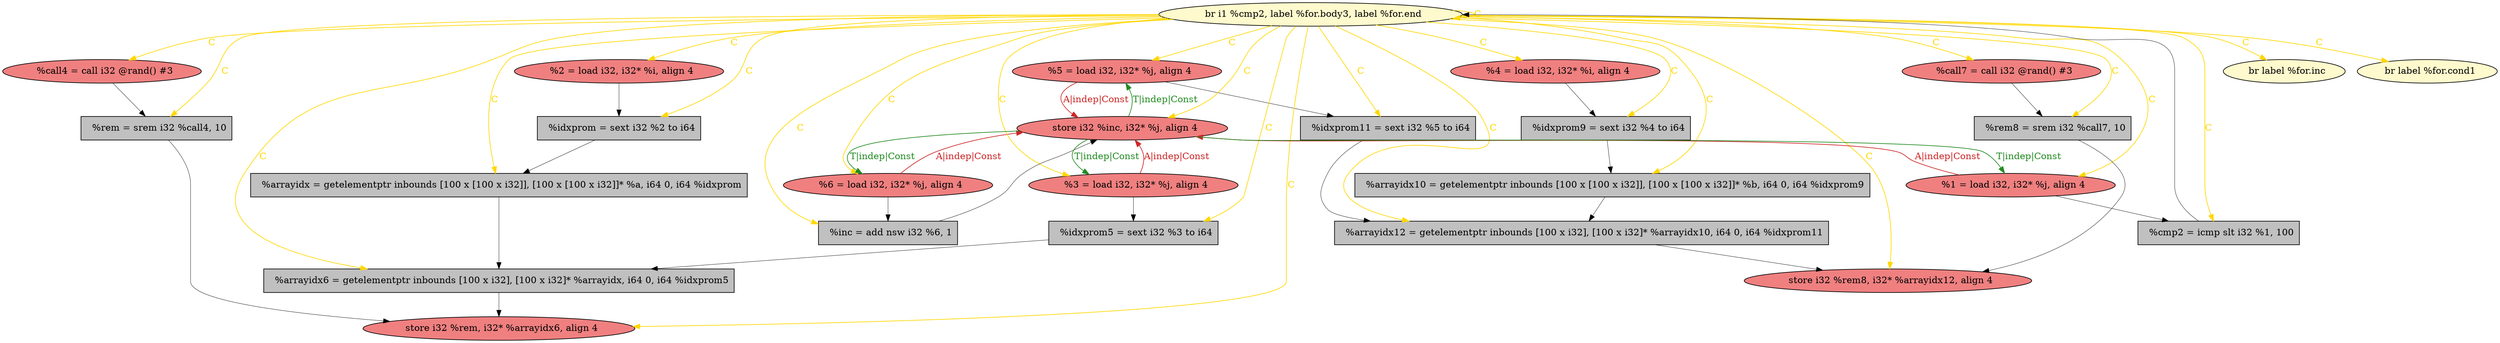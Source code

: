 
digraph G {


node2086 [fillcolor=lightcoral,label="  %call4 = call i32 @rand() #3",shape=ellipse,style=filled ]
node2085 [fillcolor=grey,label="  %arrayidx = getelementptr inbounds [100 x [100 x i32]], [100 x [100 x i32]]* %a, i64 0, i64 %idxprom",shape=rectangle,style=filled ]
node2084 [fillcolor=lightcoral,label="  %4 = load i32, i32* %i, align 4",shape=ellipse,style=filled ]
node2083 [fillcolor=grey,label="  %idxprom5 = sext i32 %3 to i64",shape=rectangle,style=filled ]
node2082 [fillcolor=lightcoral,label="  %2 = load i32, i32* %i, align 4",shape=ellipse,style=filled ]
node2081 [fillcolor=grey,label="  %arrayidx10 = getelementptr inbounds [100 x [100 x i32]], [100 x [100 x i32]]* %b, i64 0, i64 %idxprom9",shape=rectangle,style=filled ]
node2080 [fillcolor=lightcoral,label="  %5 = load i32, i32* %j, align 4",shape=ellipse,style=filled ]
node2079 [fillcolor=lightcoral,label="  %6 = load i32, i32* %j, align 4",shape=ellipse,style=filled ]
node2078 [fillcolor=grey,label="  %idxprom11 = sext i32 %5 to i64",shape=rectangle,style=filled ]
node2067 [fillcolor=grey,label="  %idxprom = sext i32 %2 to i64",shape=rectangle,style=filled ]
node2065 [fillcolor=lightcoral,label="  store i32 %rem, i32* %arrayidx6, align 4",shape=ellipse,style=filled ]
node2087 [fillcolor=grey,label="  %rem = srem i32 %call4, 10",shape=rectangle,style=filled ]
node2064 [fillcolor=lightcoral,label="  %call7 = call i32 @rand() #3",shape=ellipse,style=filled ]
node2066 [fillcolor=grey,label="  %arrayidx6 = getelementptr inbounds [100 x i32], [100 x i32]* %arrayidx, i64 0, i64 %idxprom5",shape=rectangle,style=filled ]
node2063 [fillcolor=lemonchiffon,label="  br i1 %cmp2, label %for.body3, label %for.end",shape=ellipse,style=filled ]
node2069 [fillcolor=grey,label="  %idxprom9 = sext i32 %4 to i64",shape=rectangle,style=filled ]
node2062 [fillcolor=grey,label="  %rem8 = srem i32 %call7, 10",shape=rectangle,style=filled ]
node2071 [fillcolor=lightcoral,label="  %1 = load i32, i32* %j, align 4",shape=ellipse,style=filled ]
node2068 [fillcolor=grey,label="  %cmp2 = icmp slt i32 %1, 100",shape=rectangle,style=filled ]
node2070 [fillcolor=lightcoral,label="  %3 = load i32, i32* %j, align 4",shape=ellipse,style=filled ]
node2074 [fillcolor=lemonchiffon,label="  br label %for.inc",shape=ellipse,style=filled ]
node2073 [fillcolor=lemonchiffon,label="  br label %for.cond1",shape=ellipse,style=filled ]
node2075 [fillcolor=grey,label="  %arrayidx12 = getelementptr inbounds [100 x i32], [100 x i32]* %arrayidx10, i64 0, i64 %idxprom11",shape=rectangle,style=filled ]
node2076 [fillcolor=grey,label="  %inc = add nsw i32 %6, 1",shape=rectangle,style=filled ]
node2072 [fillcolor=lightcoral,label="  store i32 %rem8, i32* %arrayidx12, align 4",shape=ellipse,style=filled ]
node2077 [fillcolor=lightcoral,label="  store i32 %inc, i32* %j, align 4",shape=ellipse,style=filled ]

node2063->node2063 [style=solid,color=gold,label="C",penwidth=1.0,fontcolor=gold ]
node2063->node2079 [style=solid,color=gold,label="C",penwidth=1.0,fontcolor=gold ]
node2063->node2071 [style=solid,color=gold,label="C",penwidth=1.0,fontcolor=gold ]
node2063->node2066 [style=solid,color=gold,label="C",penwidth=1.0,fontcolor=gold ]
node2077->node2071 [style=solid,color=forestgreen,label="T|indep|Const",penwidth=1.0,fontcolor=forestgreen ]
node2063->node2086 [style=solid,color=gold,label="C",penwidth=1.0,fontcolor=gold ]
node2071->node2077 [style=solid,color=firebrick3,label="A|indep|Const",penwidth=1.0,fontcolor=firebrick3 ]
node2079->node2077 [style=solid,color=firebrick3,label="A|indep|Const",penwidth=1.0,fontcolor=firebrick3 ]
node2070->node2077 [style=solid,color=firebrick3,label="A|indep|Const",penwidth=1.0,fontcolor=firebrick3 ]
node2064->node2062 [style=solid,color=black,label="",penwidth=0.5,fontcolor=black ]
node2063->node2068 [style=solid,color=gold,label="C",penwidth=1.0,fontcolor=gold ]
node2068->node2063 [style=solid,color=black,label="",penwidth=0.5,fontcolor=black ]
node2081->node2075 [style=solid,color=black,label="",penwidth=0.5,fontcolor=black ]
node2063->node2087 [style=solid,color=gold,label="C",penwidth=1.0,fontcolor=gold ]
node2062->node2072 [style=solid,color=black,label="",penwidth=0.5,fontcolor=black ]
node2063->node2070 [style=solid,color=gold,label="C",penwidth=1.0,fontcolor=gold ]
node2063->node2065 [style=solid,color=gold,label="C",penwidth=1.0,fontcolor=gold ]
node2063->node2062 [style=solid,color=gold,label="C",penwidth=1.0,fontcolor=gold ]
node2063->node2085 [style=solid,color=gold,label="C",penwidth=1.0,fontcolor=gold ]
node2085->node2066 [style=solid,color=black,label="",penwidth=0.5,fontcolor=black ]
node2063->node2072 [style=solid,color=gold,label="C",penwidth=1.0,fontcolor=gold ]
node2079->node2076 [style=solid,color=black,label="",penwidth=0.5,fontcolor=black ]
node2063->node2075 [style=solid,color=gold,label="C",penwidth=1.0,fontcolor=gold ]
node2063->node2074 [style=solid,color=gold,label="C",penwidth=1.0,fontcolor=gold ]
node2077->node2079 [style=solid,color=forestgreen,label="T|indep|Const",penwidth=1.0,fontcolor=forestgreen ]
node2087->node2065 [style=solid,color=black,label="",penwidth=0.5,fontcolor=black ]
node2063->node2080 [style=solid,color=gold,label="C",penwidth=1.0,fontcolor=gold ]
node2063->node2081 [style=solid,color=gold,label="C",penwidth=1.0,fontcolor=gold ]
node2077->node2070 [style=solid,color=forestgreen,label="T|indep|Const",penwidth=1.0,fontcolor=forestgreen ]
node2082->node2067 [style=solid,color=black,label="",penwidth=0.5,fontcolor=black ]
node2063->node2082 [style=solid,color=gold,label="C",penwidth=1.0,fontcolor=gold ]
node2063->node2067 [style=solid,color=gold,label="C",penwidth=1.0,fontcolor=gold ]
node2063->node2069 [style=solid,color=gold,label="C",penwidth=1.0,fontcolor=gold ]
node2063->node2084 [style=solid,color=gold,label="C",penwidth=1.0,fontcolor=gold ]
node2066->node2065 [style=solid,color=black,label="",penwidth=0.5,fontcolor=black ]
node2080->node2078 [style=solid,color=black,label="",penwidth=0.5,fontcolor=black ]
node2070->node2083 [style=solid,color=black,label="",penwidth=0.5,fontcolor=black ]
node2063->node2073 [style=solid,color=gold,label="C",penwidth=1.0,fontcolor=gold ]
node2063->node2083 [style=solid,color=gold,label="C",penwidth=1.0,fontcolor=gold ]
node2083->node2066 [style=solid,color=black,label="",penwidth=0.5,fontcolor=black ]
node2063->node2077 [style=solid,color=gold,label="C",penwidth=1.0,fontcolor=gold ]
node2077->node2080 [style=solid,color=forestgreen,label="T|indep|Const",penwidth=1.0,fontcolor=forestgreen ]
node2071->node2068 [style=solid,color=black,label="",penwidth=0.5,fontcolor=black ]
node2063->node2064 [style=solid,color=gold,label="C",penwidth=1.0,fontcolor=gold ]
node2063->node2078 [style=solid,color=gold,label="C",penwidth=1.0,fontcolor=gold ]
node2076->node2077 [style=solid,color=black,label="",penwidth=0.5,fontcolor=black ]
node2086->node2087 [style=solid,color=black,label="",penwidth=0.5,fontcolor=black ]
node2080->node2077 [style=solid,color=firebrick3,label="A|indep|Const",penwidth=1.0,fontcolor=firebrick3 ]
node2084->node2069 [style=solid,color=black,label="",penwidth=0.5,fontcolor=black ]
node2069->node2081 [style=solid,color=black,label="",penwidth=0.5,fontcolor=black ]
node2067->node2085 [style=solid,color=black,label="",penwidth=0.5,fontcolor=black ]
node2075->node2072 [style=solid,color=black,label="",penwidth=0.5,fontcolor=black ]
node2063->node2076 [style=solid,color=gold,label="C",penwidth=1.0,fontcolor=gold ]
node2078->node2075 [style=solid,color=black,label="",penwidth=0.5,fontcolor=black ]


}
